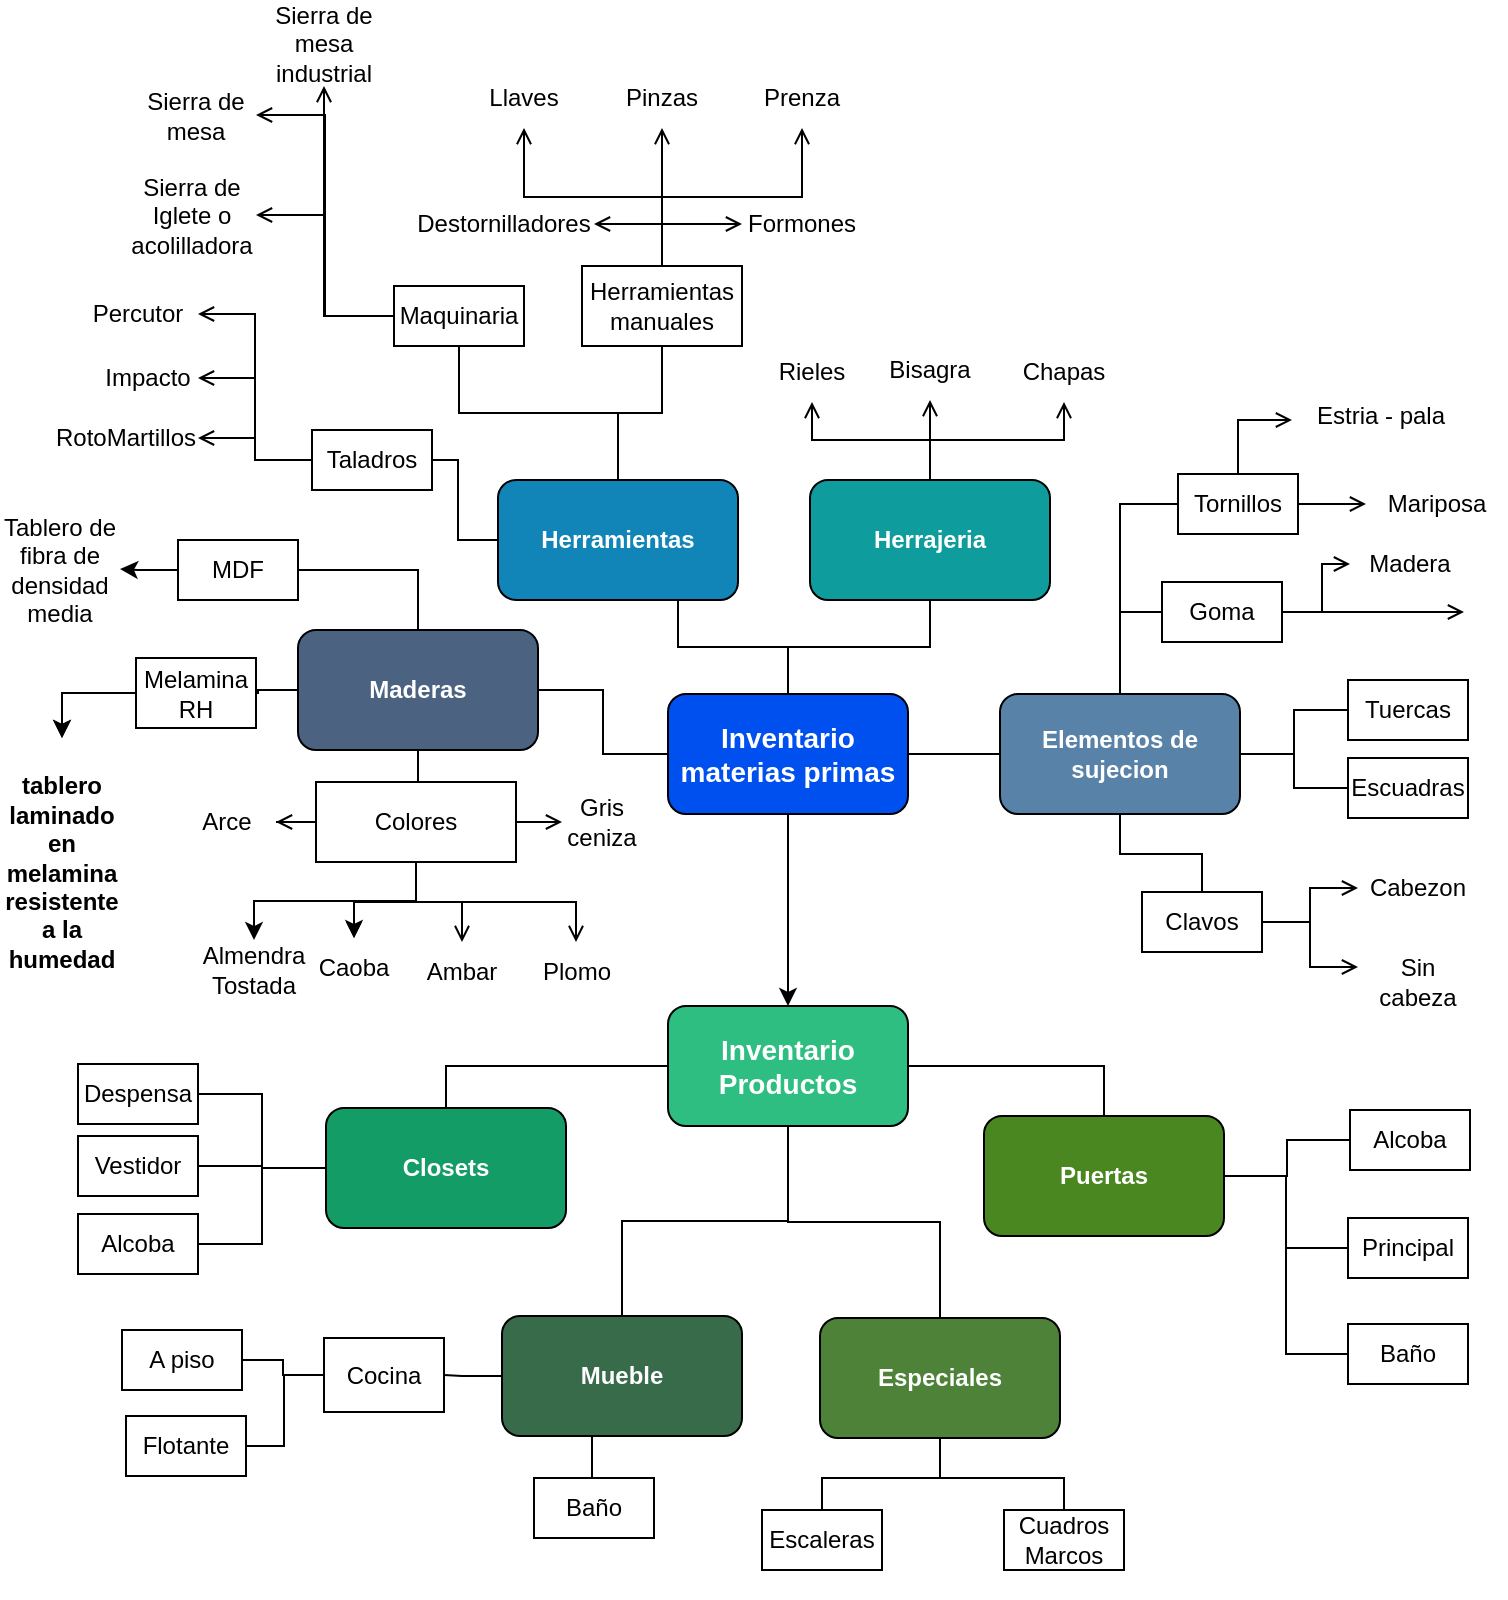 <mxfile version="21.4.0" type="github">
  <diagram name="Página-1" id="zi9cuhcDpNTBZGoJ26lH">
    <mxGraphModel dx="2269" dy="1103" grid="1" gridSize="10" guides="1" tooltips="1" connect="1" arrows="1" fold="1" page="1" pageScale="1" pageWidth="827" pageHeight="1169" math="0" shadow="0">
      <root>
        <mxCell id="0" />
        <mxCell id="1" parent="0" />
        <mxCell id="hqKr_RAB4Mq7s4MtpsQ_-1" value="" style="edgeStyle=orthogonalEdgeStyle;rounded=0;orthogonalLoop=1;jettySize=auto;html=1;" edge="1" parent="1" source="hqKr_RAB4Mq7s4MtpsQ_-6" target="hqKr_RAB4Mq7s4MtpsQ_-11">
          <mxGeometry relative="1" as="geometry" />
        </mxCell>
        <mxCell id="hqKr_RAB4Mq7s4MtpsQ_-2" style="edgeStyle=orthogonalEdgeStyle;rounded=0;orthogonalLoop=1;jettySize=auto;html=1;endArrow=none;endFill=0;" edge="1" parent="1" source="hqKr_RAB4Mq7s4MtpsQ_-6" target="hqKr_RAB4Mq7s4MtpsQ_-17">
          <mxGeometry relative="1" as="geometry">
            <mxPoint x="612" y="487" as="targetPoint" />
          </mxGeometry>
        </mxCell>
        <mxCell id="hqKr_RAB4Mq7s4MtpsQ_-3" style="edgeStyle=orthogonalEdgeStyle;rounded=0;orthogonalLoop=1;jettySize=auto;html=1;endArrow=none;endFill=0;" edge="1" parent="1" source="hqKr_RAB4Mq7s4MtpsQ_-6" target="hqKr_RAB4Mq7s4MtpsQ_-21">
          <mxGeometry relative="1" as="geometry">
            <mxPoint x="432" y="437" as="targetPoint" />
          </mxGeometry>
        </mxCell>
        <mxCell id="hqKr_RAB4Mq7s4MtpsQ_-4" style="edgeStyle=orthogonalEdgeStyle;rounded=0;orthogonalLoop=1;jettySize=auto;html=1;entryX=1;entryY=0.5;entryDx=0;entryDy=0;endArrow=none;endFill=0;" edge="1" parent="1" source="hqKr_RAB4Mq7s4MtpsQ_-6" target="hqKr_RAB4Mq7s4MtpsQ_-25">
          <mxGeometry relative="1" as="geometry" />
        </mxCell>
        <mxCell id="hqKr_RAB4Mq7s4MtpsQ_-5" style="edgeStyle=orthogonalEdgeStyle;rounded=0;orthogonalLoop=1;jettySize=auto;html=1;entryX=0.75;entryY=1;entryDx=0;entryDy=0;endArrow=none;endFill=0;" edge="1" parent="1" source="hqKr_RAB4Mq7s4MtpsQ_-6" target="hqKr_RAB4Mq7s4MtpsQ_-92">
          <mxGeometry relative="1" as="geometry" />
        </mxCell>
        <mxCell id="hqKr_RAB4Mq7s4MtpsQ_-6" value="Inventario materias primas" style="rounded=1;whiteSpace=wrap;html=1;fillColor=#0050ef;fontColor=#ffffff;strokeColor=#000000;fontStyle=1;fontSize=14;" vertex="1" parent="1">
          <mxGeometry x="372" y="512" width="120" height="60" as="geometry" />
        </mxCell>
        <mxCell id="hqKr_RAB4Mq7s4MtpsQ_-7" style="edgeStyle=orthogonalEdgeStyle;rounded=0;orthogonalLoop=1;jettySize=auto;html=1;entryX=0.5;entryY=0;entryDx=0;entryDy=0;endArrow=none;endFill=0;" edge="1" parent="1" source="hqKr_RAB4Mq7s4MtpsQ_-11" target="hqKr_RAB4Mq7s4MtpsQ_-33">
          <mxGeometry relative="1" as="geometry" />
        </mxCell>
        <mxCell id="hqKr_RAB4Mq7s4MtpsQ_-8" style="edgeStyle=orthogonalEdgeStyle;rounded=0;orthogonalLoop=1;jettySize=auto;html=1;endArrow=none;endFill=0;" edge="1" parent="1" source="hqKr_RAB4Mq7s4MtpsQ_-11" target="hqKr_RAB4Mq7s4MtpsQ_-36">
          <mxGeometry relative="1" as="geometry" />
        </mxCell>
        <mxCell id="hqKr_RAB4Mq7s4MtpsQ_-9" style="edgeStyle=orthogonalEdgeStyle;rounded=0;orthogonalLoop=1;jettySize=auto;html=1;endArrow=none;endFill=0;" edge="1" parent="1" source="hqKr_RAB4Mq7s4MtpsQ_-11" target="hqKr_RAB4Mq7s4MtpsQ_-39">
          <mxGeometry relative="1" as="geometry" />
        </mxCell>
        <mxCell id="hqKr_RAB4Mq7s4MtpsQ_-10" style="edgeStyle=orthogonalEdgeStyle;rounded=0;orthogonalLoop=1;jettySize=auto;html=1;entryX=0.5;entryY=0;entryDx=0;entryDy=0;endArrow=none;endFill=0;" edge="1" parent="1" source="hqKr_RAB4Mq7s4MtpsQ_-11" target="hqKr_RAB4Mq7s4MtpsQ_-29">
          <mxGeometry relative="1" as="geometry" />
        </mxCell>
        <mxCell id="hqKr_RAB4Mq7s4MtpsQ_-11" value="&lt;div style=&quot;font-size: 14px;&quot;&gt;Inventario&lt;/div&gt;&lt;div style=&quot;font-size: 14px;&quot;&gt;Productos&lt;br style=&quot;font-size: 14px;&quot;&gt;&lt;/div&gt;" style="whiteSpace=wrap;html=1;rounded=1;fillColor=#2ebe81;fontColor=#FFFFFF;strokeColor=#000000;fontStyle=1;fontSize=14;" vertex="1" parent="1">
          <mxGeometry x="372" y="668" width="120" height="60" as="geometry" />
        </mxCell>
        <mxCell id="hqKr_RAB4Mq7s4MtpsQ_-12" style="edgeStyle=orthogonalEdgeStyle;rounded=0;orthogonalLoop=1;jettySize=auto;html=1;entryX=0;entryY=0.5;entryDx=0;entryDy=0;endArrow=none;endFill=0;" edge="1" parent="1" source="hqKr_RAB4Mq7s4MtpsQ_-17" target="hqKr_RAB4Mq7s4MtpsQ_-62">
          <mxGeometry relative="1" as="geometry" />
        </mxCell>
        <mxCell id="hqKr_RAB4Mq7s4MtpsQ_-13" style="edgeStyle=orthogonalEdgeStyle;rounded=0;orthogonalLoop=1;jettySize=auto;html=1;entryX=0;entryY=0.5;entryDx=0;entryDy=0;endArrow=none;endFill=0;" edge="1" parent="1" source="hqKr_RAB4Mq7s4MtpsQ_-17" target="hqKr_RAB4Mq7s4MtpsQ_-63">
          <mxGeometry relative="1" as="geometry" />
        </mxCell>
        <mxCell id="hqKr_RAB4Mq7s4MtpsQ_-14" style="edgeStyle=orthogonalEdgeStyle;rounded=0;orthogonalLoop=1;jettySize=auto;html=1;entryX=0;entryY=0.5;entryDx=0;entryDy=0;endArrow=none;endFill=0;" edge="1" parent="1" source="hqKr_RAB4Mq7s4MtpsQ_-17" target="hqKr_RAB4Mq7s4MtpsQ_-64">
          <mxGeometry relative="1" as="geometry" />
        </mxCell>
        <mxCell id="hqKr_RAB4Mq7s4MtpsQ_-15" style="edgeStyle=orthogonalEdgeStyle;rounded=0;orthogonalLoop=1;jettySize=auto;html=1;entryX=0.5;entryY=0;entryDx=0;entryDy=0;endArrow=none;endFill=0;" edge="1" parent="1" source="hqKr_RAB4Mq7s4MtpsQ_-17" target="hqKr_RAB4Mq7s4MtpsQ_-67">
          <mxGeometry relative="1" as="geometry" />
        </mxCell>
        <mxCell id="hqKr_RAB4Mq7s4MtpsQ_-16" style="edgeStyle=orthogonalEdgeStyle;rounded=0;orthogonalLoop=1;jettySize=auto;html=1;entryX=0;entryY=0.5;entryDx=0;entryDy=0;endArrow=none;endFill=0;" edge="1" parent="1" source="hqKr_RAB4Mq7s4MtpsQ_-17" target="hqKr_RAB4Mq7s4MtpsQ_-87">
          <mxGeometry relative="1" as="geometry" />
        </mxCell>
        <mxCell id="hqKr_RAB4Mq7s4MtpsQ_-17" value="&lt;div&gt;Elementos de sujecion&lt;/div&gt;" style="rounded=1;whiteSpace=wrap;html=1;fillColor=#5882a7;strokeColor=#000000;fontStyle=1;fontColor=#FFFFFF;" vertex="1" parent="1">
          <mxGeometry x="538" y="512" width="120" height="60" as="geometry" />
        </mxCell>
        <mxCell id="hqKr_RAB4Mq7s4MtpsQ_-18" style="edgeStyle=orthogonalEdgeStyle;rounded=0;orthogonalLoop=1;jettySize=auto;html=1;entryX=0.5;entryY=1;entryDx=0;entryDy=0;endArrow=open;endFill=0;" edge="1" parent="1" source="hqKr_RAB4Mq7s4MtpsQ_-21" target="hqKr_RAB4Mq7s4MtpsQ_-57">
          <mxGeometry relative="1" as="geometry" />
        </mxCell>
        <mxCell id="hqKr_RAB4Mq7s4MtpsQ_-19" style="edgeStyle=orthogonalEdgeStyle;rounded=0;orthogonalLoop=1;jettySize=auto;html=1;endArrow=open;endFill=0;" edge="1" parent="1" source="hqKr_RAB4Mq7s4MtpsQ_-21" target="hqKr_RAB4Mq7s4MtpsQ_-58">
          <mxGeometry relative="1" as="geometry" />
        </mxCell>
        <mxCell id="hqKr_RAB4Mq7s4MtpsQ_-20" style="edgeStyle=orthogonalEdgeStyle;rounded=0;orthogonalLoop=1;jettySize=auto;html=1;endArrow=open;endFill=0;" edge="1" parent="1" source="hqKr_RAB4Mq7s4MtpsQ_-21" target="hqKr_RAB4Mq7s4MtpsQ_-59">
          <mxGeometry relative="1" as="geometry" />
        </mxCell>
        <mxCell id="hqKr_RAB4Mq7s4MtpsQ_-21" value="Herrajeria" style="rounded=1;whiteSpace=wrap;html=1;fillColor=#0E9C9C;strokeColor=#000000;fontStyle=1;fontColor=#FFFFFF;" vertex="1" parent="1">
          <mxGeometry x="443" y="405" width="120" height="60" as="geometry" />
        </mxCell>
        <mxCell id="hqKr_RAB4Mq7s4MtpsQ_-22" style="edgeStyle=orthogonalEdgeStyle;rounded=0;orthogonalLoop=1;jettySize=auto;html=1;endArrow=none;endFill=0;" edge="1" parent="1" source="hqKr_RAB4Mq7s4MtpsQ_-25" target="hqKr_RAB4Mq7s4MtpsQ_-53">
          <mxGeometry relative="1" as="geometry" />
        </mxCell>
        <mxCell id="hqKr_RAB4Mq7s4MtpsQ_-23" style="edgeStyle=orthogonalEdgeStyle;rounded=0;orthogonalLoop=1;jettySize=auto;html=1;entryX=0.5;entryY=1;entryDx=0;entryDy=0;" edge="1" parent="1" source="hqKr_RAB4Mq7s4MtpsQ_-25" target="hqKr_RAB4Mq7s4MtpsQ_-121">
          <mxGeometry relative="1" as="geometry" />
        </mxCell>
        <mxCell id="hqKr_RAB4Mq7s4MtpsQ_-24" style="edgeStyle=orthogonalEdgeStyle;rounded=0;orthogonalLoop=1;jettySize=auto;html=1;entryX=1;entryY=0.5;entryDx=0;entryDy=0;endArrow=none;endFill=0;" edge="1" parent="1" source="hqKr_RAB4Mq7s4MtpsQ_-25" target="hqKr_RAB4Mq7s4MtpsQ_-55">
          <mxGeometry relative="1" as="geometry" />
        </mxCell>
        <mxCell id="hqKr_RAB4Mq7s4MtpsQ_-25" value="Maderas" style="rounded=1;whiteSpace=wrap;html=1;fillColor=#4b6281;fontColor=#ffffff;strokeColor=#000000;fontStyle=1" vertex="1" parent="1">
          <mxGeometry x="187" y="480" width="120" height="60" as="geometry" />
        </mxCell>
        <mxCell id="hqKr_RAB4Mq7s4MtpsQ_-26" style="edgeStyle=orthogonalEdgeStyle;rounded=0;orthogonalLoop=1;jettySize=auto;html=1;entryX=0;entryY=0.5;entryDx=0;entryDy=0;endArrow=none;endFill=0;" edge="1" parent="1" source="hqKr_RAB4Mq7s4MtpsQ_-29" target="hqKr_RAB4Mq7s4MtpsQ_-40">
          <mxGeometry relative="1" as="geometry" />
        </mxCell>
        <mxCell id="hqKr_RAB4Mq7s4MtpsQ_-27" style="edgeStyle=orthogonalEdgeStyle;rounded=0;orthogonalLoop=1;jettySize=auto;html=1;entryX=0;entryY=0.5;entryDx=0;entryDy=0;endArrow=none;endFill=0;" edge="1" parent="1" source="hqKr_RAB4Mq7s4MtpsQ_-29" target="hqKr_RAB4Mq7s4MtpsQ_-41">
          <mxGeometry relative="1" as="geometry" />
        </mxCell>
        <mxCell id="hqKr_RAB4Mq7s4MtpsQ_-28" style="edgeStyle=orthogonalEdgeStyle;rounded=0;orthogonalLoop=1;jettySize=auto;html=1;entryX=0;entryY=0.5;entryDx=0;entryDy=0;endArrow=none;endFill=0;" edge="1" parent="1" source="hqKr_RAB4Mq7s4MtpsQ_-29" target="hqKr_RAB4Mq7s4MtpsQ_-42">
          <mxGeometry relative="1" as="geometry" />
        </mxCell>
        <mxCell id="hqKr_RAB4Mq7s4MtpsQ_-29" value="&lt;div&gt;Puertas&lt;/div&gt;" style="rounded=1;whiteSpace=wrap;html=1;fillColor=#4A8720;strokeColor=#000000;fontColor=#FFFFFF;fontStyle=1" vertex="1" parent="1">
          <mxGeometry x="530" y="723" width="120" height="60" as="geometry" />
        </mxCell>
        <mxCell id="hqKr_RAB4Mq7s4MtpsQ_-30" style="edgeStyle=orthogonalEdgeStyle;rounded=0;orthogonalLoop=1;jettySize=auto;html=1;entryX=1;entryY=0.5;entryDx=0;entryDy=0;endArrow=none;endFill=0;" edge="1" parent="1" source="hqKr_RAB4Mq7s4MtpsQ_-33" target="hqKr_RAB4Mq7s4MtpsQ_-78">
          <mxGeometry relative="1" as="geometry" />
        </mxCell>
        <mxCell id="hqKr_RAB4Mq7s4MtpsQ_-31" style="edgeStyle=orthogonalEdgeStyle;rounded=0;orthogonalLoop=1;jettySize=auto;html=1;entryX=1;entryY=0.5;entryDx=0;entryDy=0;endArrow=none;endFill=0;" edge="1" parent="1" source="hqKr_RAB4Mq7s4MtpsQ_-33" target="hqKr_RAB4Mq7s4MtpsQ_-79">
          <mxGeometry relative="1" as="geometry" />
        </mxCell>
        <mxCell id="hqKr_RAB4Mq7s4MtpsQ_-32" style="edgeStyle=orthogonalEdgeStyle;rounded=0;orthogonalLoop=1;jettySize=auto;html=1;entryX=1;entryY=0.5;entryDx=0;entryDy=0;endArrow=none;endFill=0;" edge="1" parent="1" source="hqKr_RAB4Mq7s4MtpsQ_-33" target="hqKr_RAB4Mq7s4MtpsQ_-80">
          <mxGeometry relative="1" as="geometry" />
        </mxCell>
        <mxCell id="hqKr_RAB4Mq7s4MtpsQ_-33" value="Closets" style="rounded=1;whiteSpace=wrap;html=1;fillColor=#149c66;strokeColor=#000000;fontColor=#FFFFFF;fontStyle=1" vertex="1" parent="1">
          <mxGeometry x="201" y="719" width="120" height="60" as="geometry" />
        </mxCell>
        <mxCell id="hqKr_RAB4Mq7s4MtpsQ_-34" style="edgeStyle=orthogonalEdgeStyle;rounded=0;orthogonalLoop=1;jettySize=auto;html=1;endArrow=none;endFill=0;" edge="1" parent="1" source="hqKr_RAB4Mq7s4MtpsQ_-36" target="hqKr_RAB4Mq7s4MtpsQ_-45">
          <mxGeometry relative="1" as="geometry" />
        </mxCell>
        <mxCell id="hqKr_RAB4Mq7s4MtpsQ_-35" style="edgeStyle=orthogonalEdgeStyle;rounded=0;orthogonalLoop=1;jettySize=auto;html=1;endArrow=none;endFill=0;" edge="1" parent="1">
          <mxGeometry relative="1" as="geometry">
            <mxPoint x="349" y="874" as="sourcePoint" />
            <mxPoint x="334" y="904" as="targetPoint" />
          </mxGeometry>
        </mxCell>
        <mxCell id="hqKr_RAB4Mq7s4MtpsQ_-36" value="&lt;div&gt;Mueble&lt;/div&gt;" style="rounded=1;whiteSpace=wrap;html=1;fillColor=#386b4a;strokeColor=#000000;fontColor=#FFFFFF;fontStyle=1" vertex="1" parent="1">
          <mxGeometry x="289" y="823" width="120" height="60" as="geometry" />
        </mxCell>
        <mxCell id="hqKr_RAB4Mq7s4MtpsQ_-37" style="edgeStyle=orthogonalEdgeStyle;rounded=0;orthogonalLoop=1;jettySize=auto;html=1;endArrow=none;endFill=0;" edge="1" parent="1" source="hqKr_RAB4Mq7s4MtpsQ_-39" target="hqKr_RAB4Mq7s4MtpsQ_-47">
          <mxGeometry relative="1" as="geometry" />
        </mxCell>
        <mxCell id="hqKr_RAB4Mq7s4MtpsQ_-38" style="edgeStyle=orthogonalEdgeStyle;rounded=0;orthogonalLoop=1;jettySize=auto;html=1;entryX=0.5;entryY=0;entryDx=0;entryDy=0;endArrow=none;endFill=0;" edge="1" parent="1" source="hqKr_RAB4Mq7s4MtpsQ_-39" target="hqKr_RAB4Mq7s4MtpsQ_-48">
          <mxGeometry relative="1" as="geometry" />
        </mxCell>
        <mxCell id="hqKr_RAB4Mq7s4MtpsQ_-39" value="Especiales" style="rounded=1;whiteSpace=wrap;html=1;fillColor=#4e8239;strokeColor=#000000;fontStyle=1;fontColor=#FFFFFF;" vertex="1" parent="1">
          <mxGeometry x="448" y="824" width="120" height="60" as="geometry" />
        </mxCell>
        <mxCell id="hqKr_RAB4Mq7s4MtpsQ_-40" value="Alcoba" style="text;html=1;strokeColor=default;fillColor=none;align=center;verticalAlign=middle;whiteSpace=wrap;rounded=0;" vertex="1" parent="1">
          <mxGeometry x="713" y="720" width="60" height="30" as="geometry" />
        </mxCell>
        <mxCell id="hqKr_RAB4Mq7s4MtpsQ_-41" value="Principal" style="text;html=1;strokeColor=default;fillColor=none;align=center;verticalAlign=middle;whiteSpace=wrap;rounded=0;" vertex="1" parent="1">
          <mxGeometry x="712" y="774" width="60" height="30" as="geometry" />
        </mxCell>
        <mxCell id="hqKr_RAB4Mq7s4MtpsQ_-42" value="&lt;div&gt;Baño&lt;/div&gt;" style="text;html=1;strokeColor=default;fillColor=none;align=center;verticalAlign=middle;whiteSpace=wrap;rounded=0;" vertex="1" parent="1">
          <mxGeometry x="712" y="827" width="60" height="30" as="geometry" />
        </mxCell>
        <mxCell id="hqKr_RAB4Mq7s4MtpsQ_-43" style="edgeStyle=orthogonalEdgeStyle;rounded=0;orthogonalLoop=1;jettySize=auto;html=1;entryX=1;entryY=0.5;entryDx=0;entryDy=0;endArrow=none;endFill=0;" edge="1" parent="1" source="hqKr_RAB4Mq7s4MtpsQ_-45" target="hqKr_RAB4Mq7s4MtpsQ_-50">
          <mxGeometry relative="1" as="geometry" />
        </mxCell>
        <mxCell id="hqKr_RAB4Mq7s4MtpsQ_-44" style="edgeStyle=orthogonalEdgeStyle;rounded=0;orthogonalLoop=1;jettySize=auto;html=1;entryX=1;entryY=0.5;entryDx=0;entryDy=0;endArrow=none;endFill=0;" edge="1" parent="1" source="hqKr_RAB4Mq7s4MtpsQ_-45" target="hqKr_RAB4Mq7s4MtpsQ_-49">
          <mxGeometry relative="1" as="geometry" />
        </mxCell>
        <mxCell id="hqKr_RAB4Mq7s4MtpsQ_-45" value="&lt;div&gt;Cocina&lt;/div&gt;" style="text;html=1;strokeColor=default;fillColor=default;align=center;verticalAlign=middle;whiteSpace=wrap;rounded=0;" vertex="1" parent="1">
          <mxGeometry x="200" y="834" width="60" height="37" as="geometry" />
        </mxCell>
        <mxCell id="hqKr_RAB4Mq7s4MtpsQ_-46" value="Baño" style="text;html=1;strokeColor=default;fillColor=none;align=center;verticalAlign=middle;whiteSpace=wrap;rounded=0;" vertex="1" parent="1">
          <mxGeometry x="305" y="904" width="60" height="30" as="geometry" />
        </mxCell>
        <mxCell id="hqKr_RAB4Mq7s4MtpsQ_-47" value="Escaleras" style="text;html=1;strokeColor=default;fillColor=none;align=center;verticalAlign=middle;whiteSpace=wrap;rounded=0;" vertex="1" parent="1">
          <mxGeometry x="419" y="920" width="60" height="30" as="geometry" />
        </mxCell>
        <mxCell id="hqKr_RAB4Mq7s4MtpsQ_-48" value="&lt;div&gt;&lt;br&gt;&lt;/div&gt;&lt;div&gt;Cuadros&lt;/div&gt;&lt;div&gt;Marcos&lt;/div&gt;&lt;div&gt;&lt;br&gt;&lt;/div&gt;" style="text;html=1;strokeColor=default;fillColor=none;align=center;verticalAlign=middle;whiteSpace=wrap;rounded=0;" vertex="1" parent="1">
          <mxGeometry x="540" y="920" width="60" height="30" as="geometry" />
        </mxCell>
        <mxCell id="hqKr_RAB4Mq7s4MtpsQ_-49" value="Flotante" style="text;html=1;strokeColor=default;fillColor=none;align=center;verticalAlign=middle;whiteSpace=wrap;rounded=0;" vertex="1" parent="1">
          <mxGeometry x="101" y="873" width="60" height="30" as="geometry" />
        </mxCell>
        <mxCell id="hqKr_RAB4Mq7s4MtpsQ_-50" value="A piso" style="text;html=1;strokeColor=default;fillColor=none;align=center;verticalAlign=middle;whiteSpace=wrap;rounded=0;" vertex="1" parent="1">
          <mxGeometry x="99" y="830" width="60" height="30" as="geometry" />
        </mxCell>
        <mxCell id="hqKr_RAB4Mq7s4MtpsQ_-51" style="edgeStyle=orthogonalEdgeStyle;rounded=0;orthogonalLoop=1;jettySize=auto;html=1;entryX=0.5;entryY=0;entryDx=0;entryDy=0;" edge="1" parent="1" source="hqKr_RAB4Mq7s4MtpsQ_-53" target="hqKr_RAB4Mq7s4MtpsQ_-84">
          <mxGeometry relative="1" as="geometry" />
        </mxCell>
        <mxCell id="hqKr_RAB4Mq7s4MtpsQ_-52" value="" style="edgeStyle=orthogonalEdgeStyle;rounded=0;orthogonalLoop=1;jettySize=auto;html=1;" edge="1" parent="1" source="hqKr_RAB4Mq7s4MtpsQ_-53" target="hqKr_RAB4Mq7s4MtpsQ_-84">
          <mxGeometry relative="1" as="geometry" />
        </mxCell>
        <mxCell id="hqKr_RAB4Mq7s4MtpsQ_-53" value="&lt;div&gt;Melamina&lt;/div&gt;&lt;div&gt;RH&lt;/div&gt;" style="text;html=1;strokeColor=default;fillColor=default;align=center;verticalAlign=middle;whiteSpace=wrap;rounded=0;" vertex="1" parent="1">
          <mxGeometry x="106" y="494" width="60" height="35" as="geometry" />
        </mxCell>
        <mxCell id="hqKr_RAB4Mq7s4MtpsQ_-54" style="edgeStyle=orthogonalEdgeStyle;rounded=0;orthogonalLoop=1;jettySize=auto;html=1;entryX=1;entryY=0.5;entryDx=0;entryDy=0;" edge="1" parent="1" source="hqKr_RAB4Mq7s4MtpsQ_-55" target="hqKr_RAB4Mq7s4MtpsQ_-56">
          <mxGeometry relative="1" as="geometry" />
        </mxCell>
        <mxCell id="hqKr_RAB4Mq7s4MtpsQ_-55" value="MDF" style="text;html=1;strokeColor=default;fillColor=default;align=center;verticalAlign=middle;whiteSpace=wrap;rounded=0;" vertex="1" parent="1">
          <mxGeometry x="127" y="435" width="60" height="30" as="geometry" />
        </mxCell>
        <mxCell id="hqKr_RAB4Mq7s4MtpsQ_-56" value="Tablero de fibra de densidad media" style="text;html=1;strokeColor=none;fillColor=none;align=center;verticalAlign=middle;whiteSpace=wrap;rounded=0;" vertex="1" parent="1">
          <mxGeometry x="38" y="418" width="60" height="63" as="geometry" />
        </mxCell>
        <mxCell id="hqKr_RAB4Mq7s4MtpsQ_-57" value="Rieles" style="text;html=1;strokeColor=none;fillColor=none;align=center;verticalAlign=middle;whiteSpace=wrap;rounded=0;" vertex="1" parent="1">
          <mxGeometry x="414" y="336" width="60" height="30" as="geometry" />
        </mxCell>
        <mxCell id="hqKr_RAB4Mq7s4MtpsQ_-58" value="Chapas" style="text;html=1;strokeColor=none;fillColor=none;align=center;verticalAlign=middle;whiteSpace=wrap;rounded=0;" vertex="1" parent="1">
          <mxGeometry x="540" y="336" width="60" height="30" as="geometry" />
        </mxCell>
        <mxCell id="hqKr_RAB4Mq7s4MtpsQ_-59" value="Bisagra" style="text;html=1;strokeColor=none;fillColor=none;align=center;verticalAlign=middle;whiteSpace=wrap;rounded=0;" vertex="1" parent="1">
          <mxGeometry x="473" y="335" width="60" height="30" as="geometry" />
        </mxCell>
        <mxCell id="hqKr_RAB4Mq7s4MtpsQ_-60" style="edgeStyle=orthogonalEdgeStyle;rounded=0;orthogonalLoop=1;jettySize=auto;html=1;endArrow=open;endFill=0;" edge="1" parent="1" source="hqKr_RAB4Mq7s4MtpsQ_-62" target="hqKr_RAB4Mq7s4MtpsQ_-81">
          <mxGeometry relative="1" as="geometry" />
        </mxCell>
        <mxCell id="hqKr_RAB4Mq7s4MtpsQ_-61" style="edgeStyle=orthogonalEdgeStyle;rounded=0;orthogonalLoop=1;jettySize=auto;html=1;entryX=0.011;entryY=0.567;entryDx=0;entryDy=0;entryPerimeter=0;endArrow=open;endFill=0;" edge="1" parent="1" source="hqKr_RAB4Mq7s4MtpsQ_-62" target="hqKr_RAB4Mq7s4MtpsQ_-68">
          <mxGeometry relative="1" as="geometry" />
        </mxCell>
        <mxCell id="hqKr_RAB4Mq7s4MtpsQ_-62" value="Tornillos" style="text;html=1;strokeColor=default;fillColor=default;align=center;verticalAlign=middle;whiteSpace=wrap;rounded=0;" vertex="1" parent="1">
          <mxGeometry x="627" y="402" width="60" height="30" as="geometry" />
        </mxCell>
        <mxCell id="hqKr_RAB4Mq7s4MtpsQ_-63" value="&lt;div&gt;Tuercas&lt;br&gt;&lt;/div&gt;" style="text;html=1;strokeColor=default;fillColor=none;align=center;verticalAlign=middle;whiteSpace=wrap;rounded=0;" vertex="1" parent="1">
          <mxGeometry x="712" y="505" width="60" height="30" as="geometry" />
        </mxCell>
        <mxCell id="hqKr_RAB4Mq7s4MtpsQ_-64" value="Escuadras" style="text;html=1;strokeColor=default;fillColor=none;align=center;verticalAlign=middle;whiteSpace=wrap;rounded=0;" vertex="1" parent="1">
          <mxGeometry x="712" y="544" width="60" height="30" as="geometry" />
        </mxCell>
        <mxCell id="hqKr_RAB4Mq7s4MtpsQ_-65" style="edgeStyle=orthogonalEdgeStyle;rounded=0;orthogonalLoop=1;jettySize=auto;html=1;entryX=0;entryY=0.25;entryDx=0;entryDy=0;endArrow=open;endFill=0;" edge="1" parent="1" source="hqKr_RAB4Mq7s4MtpsQ_-67" target="hqKr_RAB4Mq7s4MtpsQ_-83">
          <mxGeometry relative="1" as="geometry" />
        </mxCell>
        <mxCell id="hqKr_RAB4Mq7s4MtpsQ_-66" style="edgeStyle=orthogonalEdgeStyle;rounded=0;orthogonalLoop=1;jettySize=auto;html=1;entryX=0;entryY=0.5;entryDx=0;entryDy=0;endArrow=open;endFill=0;" edge="1" parent="1" source="hqKr_RAB4Mq7s4MtpsQ_-67" target="hqKr_RAB4Mq7s4MtpsQ_-82">
          <mxGeometry relative="1" as="geometry" />
        </mxCell>
        <mxCell id="hqKr_RAB4Mq7s4MtpsQ_-67" value="Clavos" style="text;html=1;strokeColor=default;fillColor=none;align=center;verticalAlign=middle;whiteSpace=wrap;rounded=0;" vertex="1" parent="1">
          <mxGeometry x="609" y="611" width="60" height="30" as="geometry" />
        </mxCell>
        <mxCell id="hqKr_RAB4Mq7s4MtpsQ_-68" value="Estria - pala" style="text;html=1;align=center;verticalAlign=middle;resizable=0;points=[];autosize=1;strokeColor=none;fillColor=none;" vertex="1" parent="1">
          <mxGeometry x="683" y="358" width="90" height="30" as="geometry" />
        </mxCell>
        <mxCell id="hqKr_RAB4Mq7s4MtpsQ_-69" style="edgeStyle=orthogonalEdgeStyle;rounded=0;orthogonalLoop=1;jettySize=auto;html=1;endArrow=open;endFill=0;" edge="1" parent="1" source="hqKr_RAB4Mq7s4MtpsQ_-121" target="hqKr_RAB4Mq7s4MtpsQ_-75">
          <mxGeometry relative="1" as="geometry" />
        </mxCell>
        <mxCell id="hqKr_RAB4Mq7s4MtpsQ_-70" style="edgeStyle=orthogonalEdgeStyle;rounded=0;orthogonalLoop=1;jettySize=auto;html=1;endArrow=open;endFill=0;" edge="1" parent="1" source="hqKr_RAB4Mq7s4MtpsQ_-121" target="hqKr_RAB4Mq7s4MtpsQ_-76">
          <mxGeometry relative="1" as="geometry" />
        </mxCell>
        <mxCell id="hqKr_RAB4Mq7s4MtpsQ_-71" style="edgeStyle=orthogonalEdgeStyle;rounded=0;orthogonalLoop=1;jettySize=auto;html=1;entryX=0.5;entryY=0;entryDx=0;entryDy=0;endArrow=open;endFill=0;" edge="1" parent="1" source="hqKr_RAB4Mq7s4MtpsQ_-121" target="hqKr_RAB4Mq7s4MtpsQ_-74">
          <mxGeometry relative="1" as="geometry" />
        </mxCell>
        <mxCell id="hqKr_RAB4Mq7s4MtpsQ_-72" style="edgeStyle=orthogonalEdgeStyle;rounded=0;orthogonalLoop=1;jettySize=auto;html=1;entryX=0;entryY=0.5;entryDx=0;entryDy=0;endArrow=open;endFill=0;" edge="1" parent="1" source="hqKr_RAB4Mq7s4MtpsQ_-121" target="hqKr_RAB4Mq7s4MtpsQ_-77">
          <mxGeometry relative="1" as="geometry" />
        </mxCell>
        <mxCell id="hqKr_RAB4Mq7s4MtpsQ_-73" style="edgeStyle=orthogonalEdgeStyle;rounded=0;orthogonalLoop=1;jettySize=auto;html=1;entryX=0.5;entryY=0;entryDx=0;entryDy=0;endArrow=open;endFill=0;" edge="1" parent="1" source="hqKr_RAB4Mq7s4MtpsQ_-121" target="hqKr_RAB4Mq7s4MtpsQ_-118">
          <mxGeometry relative="1" as="geometry" />
        </mxCell>
        <mxCell id="hqKr_RAB4Mq7s4MtpsQ_-74" value="Caoba" style="text;html=1;strokeColor=none;fillColor=none;align=center;verticalAlign=middle;whiteSpace=wrap;rounded=0;" vertex="1" parent="1">
          <mxGeometry x="185" y="634" width="60" height="30" as="geometry" />
        </mxCell>
        <mxCell id="hqKr_RAB4Mq7s4MtpsQ_-75" value="Arce" style="text;html=1;align=center;verticalAlign=middle;resizable=0;points=[];autosize=1;strokeColor=none;fillColor=none;" vertex="1" parent="1">
          <mxGeometry x="126" y="561" width="50" height="30" as="geometry" />
        </mxCell>
        <mxCell id="hqKr_RAB4Mq7s4MtpsQ_-76" value="Plomo" style="text;html=1;align=center;verticalAlign=middle;resizable=0;points=[];autosize=1;strokeColor=none;fillColor=none;" vertex="1" parent="1">
          <mxGeometry x="296" y="636" width="60" height="30" as="geometry" />
        </mxCell>
        <mxCell id="hqKr_RAB4Mq7s4MtpsQ_-77" value="Gris ceniza" style="text;html=1;strokeColor=none;fillColor=none;align=center;verticalAlign=middle;whiteSpace=wrap;rounded=0;" vertex="1" parent="1">
          <mxGeometry x="319" y="561" width="40" height="30" as="geometry" />
        </mxCell>
        <mxCell id="hqKr_RAB4Mq7s4MtpsQ_-78" value="Vestidor" style="text;html=1;strokeColor=default;fillColor=none;align=center;verticalAlign=middle;whiteSpace=wrap;rounded=0;" vertex="1" parent="1">
          <mxGeometry x="77" y="733" width="60" height="30" as="geometry" />
        </mxCell>
        <mxCell id="hqKr_RAB4Mq7s4MtpsQ_-79" value="Alcoba" style="text;html=1;strokeColor=default;fillColor=none;align=center;verticalAlign=middle;whiteSpace=wrap;rounded=0;" vertex="1" parent="1">
          <mxGeometry x="77" y="772" width="60" height="30" as="geometry" />
        </mxCell>
        <mxCell id="hqKr_RAB4Mq7s4MtpsQ_-80" value="Despensa" style="text;html=1;strokeColor=default;fillColor=none;align=center;verticalAlign=middle;whiteSpace=wrap;rounded=0;" vertex="1" parent="1">
          <mxGeometry x="77" y="697" width="60" height="30" as="geometry" />
        </mxCell>
        <mxCell id="hqKr_RAB4Mq7s4MtpsQ_-81" value="Mariposa" style="text;html=1;align=center;verticalAlign=middle;resizable=0;points=[];autosize=1;strokeColor=none;fillColor=none;" vertex="1" parent="1">
          <mxGeometry x="721" y="402" width="70" height="30" as="geometry" />
        </mxCell>
        <mxCell id="hqKr_RAB4Mq7s4MtpsQ_-82" value="&lt;div&gt;Cabezon&lt;/div&gt;" style="text;html=1;strokeColor=none;fillColor=none;align=center;verticalAlign=middle;whiteSpace=wrap;rounded=0;" vertex="1" parent="1">
          <mxGeometry x="717" y="594" width="60" height="30" as="geometry" />
        </mxCell>
        <mxCell id="hqKr_RAB4Mq7s4MtpsQ_-83" value="Sin cabeza" style="text;html=1;strokeColor=none;fillColor=none;align=center;verticalAlign=middle;whiteSpace=wrap;rounded=0;" vertex="1" parent="1">
          <mxGeometry x="717" y="641" width="60" height="30" as="geometry" />
        </mxCell>
        <mxCell id="hqKr_RAB4Mq7s4MtpsQ_-84" value="&lt;br&gt;&lt;span class=&quot;ILfuVd&quot; lang=&quot;es&quot;&gt;&lt;span class=&quot;hgKElc&quot;&gt;&lt;b&gt;tablero laminado en melamina resistente a la humedad&lt;/b&gt;&lt;/span&gt;&lt;/span&gt;&lt;br&gt;" style="text;html=1;strokeColor=none;fillColor=none;align=center;verticalAlign=middle;whiteSpace=wrap;rounded=0;" vertex="1" parent="1">
          <mxGeometry x="39" y="534" width="60" height="120" as="geometry" />
        </mxCell>
        <mxCell id="hqKr_RAB4Mq7s4MtpsQ_-85" style="edgeStyle=orthogonalEdgeStyle;rounded=0;orthogonalLoop=1;jettySize=auto;html=1;entryX=0;entryY=0.25;entryDx=0;entryDy=0;endArrow=open;endFill=0;" edge="1" parent="1" source="hqKr_RAB4Mq7s4MtpsQ_-87">
          <mxGeometry relative="1" as="geometry">
            <mxPoint x="770" y="471" as="targetPoint" />
          </mxGeometry>
        </mxCell>
        <mxCell id="hqKr_RAB4Mq7s4MtpsQ_-86" style="edgeStyle=orthogonalEdgeStyle;rounded=0;orthogonalLoop=1;jettySize=auto;html=1;entryX=0;entryY=0.5;entryDx=0;entryDy=0;endArrow=open;endFill=0;" edge="1" parent="1" source="hqKr_RAB4Mq7s4MtpsQ_-87" target="hqKr_RAB4Mq7s4MtpsQ_-88">
          <mxGeometry relative="1" as="geometry" />
        </mxCell>
        <mxCell id="hqKr_RAB4Mq7s4MtpsQ_-87" value="&lt;div&gt;Goma&lt;/div&gt;" style="text;html=1;strokeColor=default;fillColor=default;align=center;verticalAlign=middle;whiteSpace=wrap;rounded=0;labelBackgroundColor=none;" vertex="1" parent="1">
          <mxGeometry x="619" y="456" width="60" height="30" as="geometry" />
        </mxCell>
        <mxCell id="hqKr_RAB4Mq7s4MtpsQ_-88" value="Madera" style="text;html=1;strokeColor=none;fillColor=none;align=center;verticalAlign=middle;whiteSpace=wrap;rounded=0;" vertex="1" parent="1">
          <mxGeometry x="713" y="432" width="60" height="30" as="geometry" />
        </mxCell>
        <mxCell id="hqKr_RAB4Mq7s4MtpsQ_-89" style="edgeStyle=orthogonalEdgeStyle;rounded=0;orthogonalLoop=1;jettySize=auto;html=1;entryX=0.5;entryY=1;entryDx=0;entryDy=0;endArrow=none;endFill=0;" edge="1" parent="1" source="hqKr_RAB4Mq7s4MtpsQ_-92" target="hqKr_RAB4Mq7s4MtpsQ_-98">
          <mxGeometry relative="1" as="geometry" />
        </mxCell>
        <mxCell id="hqKr_RAB4Mq7s4MtpsQ_-90" style="edgeStyle=orthogonalEdgeStyle;rounded=0;orthogonalLoop=1;jettySize=auto;html=1;entryX=0.5;entryY=1;entryDx=0;entryDy=0;endArrow=none;endFill=0;" edge="1" parent="1" source="hqKr_RAB4Mq7s4MtpsQ_-92" target="hqKr_RAB4Mq7s4MtpsQ_-102">
          <mxGeometry relative="1" as="geometry" />
        </mxCell>
        <mxCell id="hqKr_RAB4Mq7s4MtpsQ_-91" style="edgeStyle=orthogonalEdgeStyle;rounded=0;orthogonalLoop=1;jettySize=auto;html=1;entryX=1;entryY=0.5;entryDx=0;entryDy=0;endArrow=none;endFill=0;" edge="1" parent="1" source="hqKr_RAB4Mq7s4MtpsQ_-92" target="hqKr_RAB4Mq7s4MtpsQ_-106">
          <mxGeometry relative="1" as="geometry" />
        </mxCell>
        <mxCell id="hqKr_RAB4Mq7s4MtpsQ_-92" value="Herramientas" style="rounded=1;whiteSpace=wrap;html=1;fillColor=#1185B8;strokeColor=#000000;fontStyle=1;fontColor=#FFFFFF;" vertex="1" parent="1">
          <mxGeometry x="287" y="405" width="120" height="60" as="geometry" />
        </mxCell>
        <mxCell id="hqKr_RAB4Mq7s4MtpsQ_-93" style="edgeStyle=orthogonalEdgeStyle;rounded=0;orthogonalLoop=1;jettySize=auto;html=1;endArrow=open;endFill=0;" edge="1" parent="1" source="hqKr_RAB4Mq7s4MtpsQ_-98" target="hqKr_RAB4Mq7s4MtpsQ_-116">
          <mxGeometry relative="1" as="geometry" />
        </mxCell>
        <mxCell id="hqKr_RAB4Mq7s4MtpsQ_-94" style="edgeStyle=orthogonalEdgeStyle;rounded=0;orthogonalLoop=1;jettySize=auto;html=1;entryX=0.5;entryY=1;entryDx=0;entryDy=0;endArrow=open;endFill=0;" edge="1" parent="1" source="hqKr_RAB4Mq7s4MtpsQ_-98" target="hqKr_RAB4Mq7s4MtpsQ_-114">
          <mxGeometry relative="1" as="geometry" />
        </mxCell>
        <mxCell id="hqKr_RAB4Mq7s4MtpsQ_-95" style="edgeStyle=orthogonalEdgeStyle;rounded=0;orthogonalLoop=1;jettySize=auto;html=1;entryX=1;entryY=0.5;entryDx=0;entryDy=0;endArrow=open;endFill=0;" edge="1" parent="1" source="hqKr_RAB4Mq7s4MtpsQ_-98" target="hqKr_RAB4Mq7s4MtpsQ_-113">
          <mxGeometry relative="1" as="geometry" />
        </mxCell>
        <mxCell id="hqKr_RAB4Mq7s4MtpsQ_-96" style="edgeStyle=orthogonalEdgeStyle;rounded=0;orthogonalLoop=1;jettySize=auto;html=1;entryX=0;entryY=0.5;entryDx=0;entryDy=0;endArrow=open;endFill=0;" edge="1" parent="1" source="hqKr_RAB4Mq7s4MtpsQ_-98" target="hqKr_RAB4Mq7s4MtpsQ_-115">
          <mxGeometry relative="1" as="geometry" />
        </mxCell>
        <mxCell id="hqKr_RAB4Mq7s4MtpsQ_-97" style="edgeStyle=orthogonalEdgeStyle;rounded=0;orthogonalLoop=1;jettySize=auto;html=1;entryX=0.5;entryY=1;entryDx=0;entryDy=0;endArrow=open;endFill=0;" edge="1" parent="1" source="hqKr_RAB4Mq7s4MtpsQ_-98" target="hqKr_RAB4Mq7s4MtpsQ_-117">
          <mxGeometry relative="1" as="geometry" />
        </mxCell>
        <mxCell id="hqKr_RAB4Mq7s4MtpsQ_-98" value="&lt;div&gt;Herramientas&lt;/div&gt;&lt;div&gt;manuales&lt;br&gt;&lt;/div&gt;" style="text;html=1;strokeColor=default;fillColor=none;align=center;verticalAlign=middle;whiteSpace=wrap;rounded=0;" vertex="1" parent="1">
          <mxGeometry x="329" y="298" width="80" height="40" as="geometry" />
        </mxCell>
        <mxCell id="hqKr_RAB4Mq7s4MtpsQ_-99" style="edgeStyle=orthogonalEdgeStyle;rounded=0;orthogonalLoop=1;jettySize=auto;html=1;entryX=1;entryY=0.5;entryDx=0;entryDy=0;endArrow=open;endFill=0;" edge="1" parent="1" source="hqKr_RAB4Mq7s4MtpsQ_-102" target="hqKr_RAB4Mq7s4MtpsQ_-110">
          <mxGeometry relative="1" as="geometry" />
        </mxCell>
        <mxCell id="hqKr_RAB4Mq7s4MtpsQ_-100" style="edgeStyle=orthogonalEdgeStyle;rounded=0;orthogonalLoop=1;jettySize=auto;html=1;entryX=1;entryY=0.5;entryDx=0;entryDy=0;endArrow=open;endFill=0;" edge="1" parent="1" source="hqKr_RAB4Mq7s4MtpsQ_-102" target="hqKr_RAB4Mq7s4MtpsQ_-111">
          <mxGeometry relative="1" as="geometry" />
        </mxCell>
        <mxCell id="hqKr_RAB4Mq7s4MtpsQ_-101" style="edgeStyle=orthogonalEdgeStyle;rounded=0;orthogonalLoop=1;jettySize=auto;html=1;entryX=0.5;entryY=1;entryDx=0;entryDy=0;endArrow=open;endFill=0;" edge="1" parent="1" source="hqKr_RAB4Mq7s4MtpsQ_-102" target="hqKr_RAB4Mq7s4MtpsQ_-112">
          <mxGeometry relative="1" as="geometry" />
        </mxCell>
        <mxCell id="hqKr_RAB4Mq7s4MtpsQ_-102" value="Maquinaria" style="text;html=1;strokeColor=default;fillColor=none;align=center;verticalAlign=middle;whiteSpace=wrap;rounded=0;" vertex="1" parent="1">
          <mxGeometry x="235" y="308" width="65" height="30" as="geometry" />
        </mxCell>
        <mxCell id="hqKr_RAB4Mq7s4MtpsQ_-103" style="edgeStyle=orthogonalEdgeStyle;rounded=0;orthogonalLoop=1;jettySize=auto;html=1;entryX=1;entryY=0.5;entryDx=0;entryDy=0;endArrow=open;endFill=0;" edge="1" parent="1" source="hqKr_RAB4Mq7s4MtpsQ_-106" target="hqKr_RAB4Mq7s4MtpsQ_-107">
          <mxGeometry relative="1" as="geometry" />
        </mxCell>
        <mxCell id="hqKr_RAB4Mq7s4MtpsQ_-104" style="edgeStyle=orthogonalEdgeStyle;rounded=0;orthogonalLoop=1;jettySize=auto;html=1;entryX=1;entryY=0.5;entryDx=0;entryDy=0;endArrow=open;endFill=0;" edge="1" parent="1" source="hqKr_RAB4Mq7s4MtpsQ_-106" target="hqKr_RAB4Mq7s4MtpsQ_-108">
          <mxGeometry relative="1" as="geometry" />
        </mxCell>
        <mxCell id="hqKr_RAB4Mq7s4MtpsQ_-105" style="edgeStyle=orthogonalEdgeStyle;rounded=0;orthogonalLoop=1;jettySize=auto;html=1;entryX=1;entryY=0.5;entryDx=0;entryDy=0;endArrow=open;endFill=0;" edge="1" parent="1" source="hqKr_RAB4Mq7s4MtpsQ_-106" target="hqKr_RAB4Mq7s4MtpsQ_-109">
          <mxGeometry relative="1" as="geometry" />
        </mxCell>
        <mxCell id="hqKr_RAB4Mq7s4MtpsQ_-106" value="Taladros" style="text;html=1;strokeColor=default;fillColor=none;align=center;verticalAlign=middle;whiteSpace=wrap;rounded=0;" vertex="1" parent="1">
          <mxGeometry x="194" y="380" width="60" height="30" as="geometry" />
        </mxCell>
        <mxCell id="hqKr_RAB4Mq7s4MtpsQ_-107" value="RotoMartillos" style="text;html=1;strokeColor=none;fillColor=none;align=center;verticalAlign=middle;whiteSpace=wrap;rounded=0;" vertex="1" parent="1">
          <mxGeometry x="65" y="369" width="72" height="30" as="geometry" />
        </mxCell>
        <mxCell id="hqKr_RAB4Mq7s4MtpsQ_-108" value="Impacto" style="text;html=1;strokeColor=none;fillColor=none;align=center;verticalAlign=middle;whiteSpace=wrap;rounded=0;" vertex="1" parent="1">
          <mxGeometry x="87" y="339" width="50" height="30" as="geometry" />
        </mxCell>
        <mxCell id="hqKr_RAB4Mq7s4MtpsQ_-109" value="&lt;div&gt;Percutor&lt;/div&gt;" style="text;html=1;strokeColor=none;fillColor=none;align=center;verticalAlign=middle;whiteSpace=wrap;rounded=0;" vertex="1" parent="1">
          <mxGeometry x="77" y="307" width="60" height="30" as="geometry" />
        </mxCell>
        <mxCell id="hqKr_RAB4Mq7s4MtpsQ_-110" value="Sierra de Iglete o acolilladora" style="text;html=1;strokeColor=none;fillColor=none;align=center;verticalAlign=middle;whiteSpace=wrap;rounded=0;" vertex="1" parent="1">
          <mxGeometry x="102" y="251" width="64" height="43" as="geometry" />
        </mxCell>
        <mxCell id="hqKr_RAB4Mq7s4MtpsQ_-111" value="Sierra de mesa" style="text;html=1;strokeColor=none;fillColor=none;align=center;verticalAlign=middle;whiteSpace=wrap;rounded=0;" vertex="1" parent="1">
          <mxGeometry x="106" y="205" width="60" height="35" as="geometry" />
        </mxCell>
        <mxCell id="hqKr_RAB4Mq7s4MtpsQ_-112" value="Sierra de mesa industrial" style="text;html=1;strokeColor=none;fillColor=none;align=center;verticalAlign=middle;whiteSpace=wrap;rounded=0;" vertex="1" parent="1">
          <mxGeometry x="170" y="165" width="60" height="43" as="geometry" />
        </mxCell>
        <mxCell id="hqKr_RAB4Mq7s4MtpsQ_-113" value="Destornilladores" style="text;html=1;strokeColor=none;fillColor=none;align=center;verticalAlign=middle;whiteSpace=wrap;rounded=0;" vertex="1" parent="1">
          <mxGeometry x="245" y="262" width="90" height="30" as="geometry" />
        </mxCell>
        <mxCell id="hqKr_RAB4Mq7s4MtpsQ_-114" value="&lt;div&gt;Llaves&lt;/div&gt;" style="text;html=1;strokeColor=none;fillColor=none;align=center;verticalAlign=middle;whiteSpace=wrap;rounded=0;" vertex="1" parent="1">
          <mxGeometry x="270" y="199" width="60" height="30" as="geometry" />
        </mxCell>
        <mxCell id="hqKr_RAB4Mq7s4MtpsQ_-115" value="Formones" style="text;html=1;strokeColor=none;fillColor=none;align=center;verticalAlign=middle;whiteSpace=wrap;rounded=0;" vertex="1" parent="1">
          <mxGeometry x="409" y="262" width="60" height="30" as="geometry" />
        </mxCell>
        <mxCell id="hqKr_RAB4Mq7s4MtpsQ_-116" value="Prenza" style="text;html=1;strokeColor=none;fillColor=none;align=center;verticalAlign=middle;whiteSpace=wrap;rounded=0;" vertex="1" parent="1">
          <mxGeometry x="409" y="199" width="60" height="30" as="geometry" />
        </mxCell>
        <mxCell id="hqKr_RAB4Mq7s4MtpsQ_-117" value="Pinzas" style="text;html=1;strokeColor=none;fillColor=none;align=center;verticalAlign=middle;whiteSpace=wrap;rounded=0;" vertex="1" parent="1">
          <mxGeometry x="339" y="199" width="60" height="30" as="geometry" />
        </mxCell>
        <mxCell id="hqKr_RAB4Mq7s4MtpsQ_-118" value="Ambar" style="text;html=1;strokeColor=none;fillColor=none;align=center;verticalAlign=middle;whiteSpace=wrap;rounded=0;" vertex="1" parent="1">
          <mxGeometry x="239" y="636" width="60" height="30" as="geometry" />
        </mxCell>
        <mxCell id="hqKr_RAB4Mq7s4MtpsQ_-119" style="edgeStyle=orthogonalEdgeStyle;rounded=0;orthogonalLoop=1;jettySize=auto;html=1;entryX=0.5;entryY=0;entryDx=0;entryDy=0;" edge="1" parent="1" source="hqKr_RAB4Mq7s4MtpsQ_-121" target="hqKr_RAB4Mq7s4MtpsQ_-74">
          <mxGeometry relative="1" as="geometry" />
        </mxCell>
        <mxCell id="hqKr_RAB4Mq7s4MtpsQ_-120" style="edgeStyle=elbowEdgeStyle;rounded=0;orthogonalLoop=1;jettySize=auto;html=1;elbow=vertical;" edge="1" parent="1" source="hqKr_RAB4Mq7s4MtpsQ_-121" target="hqKr_RAB4Mq7s4MtpsQ_-122">
          <mxGeometry relative="1" as="geometry" />
        </mxCell>
        <mxCell id="hqKr_RAB4Mq7s4MtpsQ_-121" value="Colores" style="rounded=0;whiteSpace=wrap;html=1;direction=west;" vertex="1" parent="1">
          <mxGeometry x="196" y="556" width="100" height="40" as="geometry" />
        </mxCell>
        <mxCell id="hqKr_RAB4Mq7s4MtpsQ_-122" value="&lt;div&gt;Almendra&lt;/div&gt;&lt;div&gt;Tostada&lt;br&gt;&lt;/div&gt;" style="text;html=1;strokeColor=none;fillColor=none;align=center;verticalAlign=middle;whiteSpace=wrap;rounded=0;" vertex="1" parent="1">
          <mxGeometry x="135" y="635" width="60" height="30" as="geometry" />
        </mxCell>
      </root>
    </mxGraphModel>
  </diagram>
</mxfile>
